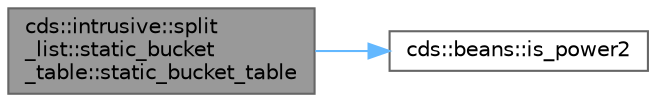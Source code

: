 digraph "cds::intrusive::split_list::static_bucket_table::static_bucket_table"
{
 // LATEX_PDF_SIZE
  bgcolor="transparent";
  edge [fontname=Helvetica,fontsize=10,labelfontname=Helvetica,labelfontsize=10];
  node [fontname=Helvetica,fontsize=10,shape=box,height=0.2,width=0.4];
  rankdir="LR";
  Node1 [id="Node000001",label="cds::intrusive::split\l_list::static_bucket\l_table::static_bucket_table",height=0.2,width=0.4,color="gray40", fillcolor="grey60", style="filled", fontcolor="black",tooltip="Creates the table with specified size rounded up to nearest power-of-two"];
  Node1 -> Node2 [id="edge1_Node000001_Node000002",color="steelblue1",style="solid",tooltip=" "];
  Node2 [id="Node000002",label="cds::beans::is_power2",height=0.2,width=0.4,color="grey40", fillcolor="white", style="filled",URL="$namespacecds_1_1beans.html#abd6ea1248f6516068a4d2963761e8c57",tooltip="Checks if n is power of 2"];
}
